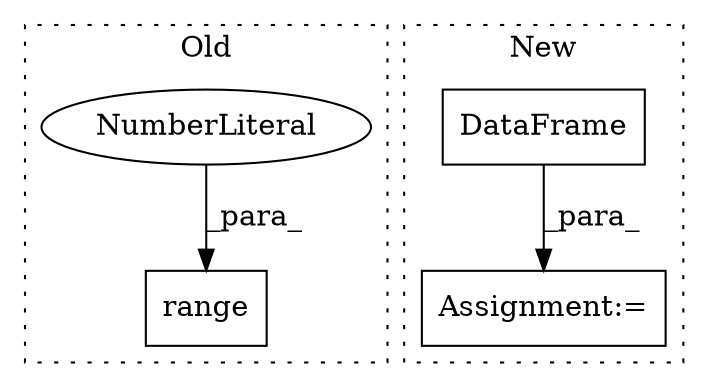 digraph G {
subgraph cluster0 {
1 [label="range" a="32" s="8226,8234" l="6,1" shape="box"];
4 [label="NumberLiteral" a="34" s="8232" l="2" shape="ellipse"];
label = "Old";
style="dotted";
}
subgraph cluster1 {
2 [label="DataFrame" a="32" s="8542,8596" l="10,1" shape="box"];
3 [label="Assignment:=" a="7" s="8534" l="1" shape="box"];
label = "New";
style="dotted";
}
2 -> 3 [label="_para_"];
4 -> 1 [label="_para_"];
}